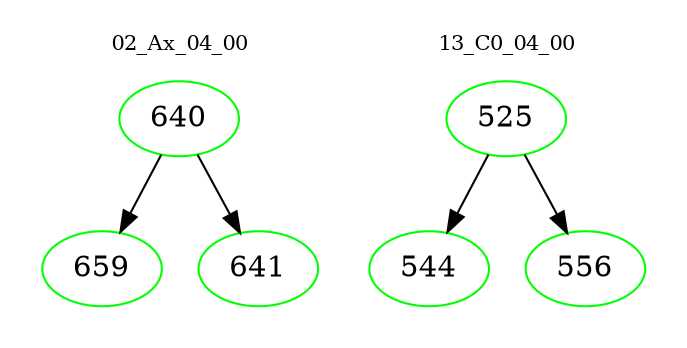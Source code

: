 digraph{
subgraph cluster_0 {
color = white
label = "02_Ax_04_00";
fontsize=10;
T0_640 [label="640", color="green"]
T0_640 -> T0_659 [color="black"]
T0_659 [label="659", color="green"]
T0_640 -> T0_641 [color="black"]
T0_641 [label="641", color="green"]
}
subgraph cluster_1 {
color = white
label = "13_C0_04_00";
fontsize=10;
T1_525 [label="525", color="green"]
T1_525 -> T1_544 [color="black"]
T1_544 [label="544", color="green"]
T1_525 -> T1_556 [color="black"]
T1_556 [label="556", color="green"]
}
}
